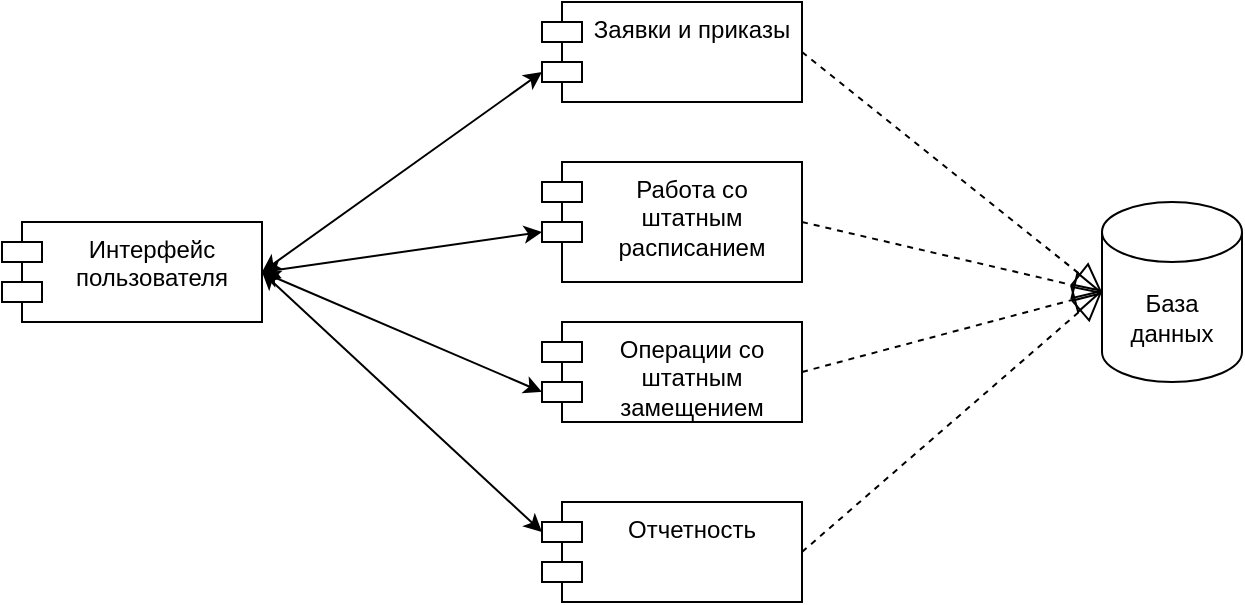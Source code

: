 <mxfile version="26.1.1">
  <diagram id="C5RBs43oDa-KdzZeNtuy" name="Page-1">
    <mxGraphModel dx="-604" dy="621" grid="0" gridSize="10" guides="1" tooltips="1" connect="1" arrows="1" fold="1" page="1" pageScale="1" pageWidth="827" pageHeight="1169" math="0" shadow="0">
      <root>
        <mxCell id="WIyWlLk6GJQsqaUBKTNV-0" />
        <mxCell id="WIyWlLk6GJQsqaUBKTNV-1" parent="WIyWlLk6GJQsqaUBKTNV-0" />
        <mxCell id="y0SBXqRVSPamngNbM7l0-0" value="Интерфейс пользователя" style="shape=module;align=left;spacingLeft=20;align=center;verticalAlign=top;whiteSpace=wrap;html=1;" parent="WIyWlLk6GJQsqaUBKTNV-1" vertex="1">
          <mxGeometry x="1748" y="270" width="130" height="50" as="geometry" />
        </mxCell>
        <mxCell id="btAW7ba0E4oTzcC_GD7c-0" value="Заявки и приказы" style="shape=module;align=left;spacingLeft=20;align=center;verticalAlign=top;whiteSpace=wrap;html=1;" parent="WIyWlLk6GJQsqaUBKTNV-1" vertex="1">
          <mxGeometry x="2018" y="160" width="130" height="50" as="geometry" />
        </mxCell>
        <mxCell id="btAW7ba0E4oTzcC_GD7c-1" value="Операции со штатным замещением&lt;div&gt;&lt;br&gt;&lt;/div&gt;" style="shape=module;align=left;spacingLeft=20;align=center;verticalAlign=top;whiteSpace=wrap;html=1;" parent="WIyWlLk6GJQsqaUBKTNV-1" vertex="1">
          <mxGeometry x="2018" y="320" width="130" height="50" as="geometry" />
        </mxCell>
        <mxCell id="btAW7ba0E4oTzcC_GD7c-2" value="Работа со штатным расписанием" style="shape=module;align=left;spacingLeft=20;align=center;verticalAlign=top;whiteSpace=wrap;html=1;" parent="WIyWlLk6GJQsqaUBKTNV-1" vertex="1">
          <mxGeometry x="2018" y="240" width="130" height="60" as="geometry" />
        </mxCell>
        <mxCell id="btAW7ba0E4oTzcC_GD7c-3" value="&lt;div&gt;Отчетность&lt;/div&gt;" style="shape=module;align=left;spacingLeft=20;align=center;verticalAlign=top;whiteSpace=wrap;html=1;" parent="WIyWlLk6GJQsqaUBKTNV-1" vertex="1">
          <mxGeometry x="2018" y="410" width="130" height="50" as="geometry" />
        </mxCell>
        <mxCell id="btAW7ba0E4oTzcC_GD7c-4" value="База данных" style="shape=cylinder3;whiteSpace=wrap;html=1;boundedLbl=1;backgroundOutline=1;size=15;" parent="WIyWlLk6GJQsqaUBKTNV-1" vertex="1">
          <mxGeometry x="2298" y="260" width="70" height="90" as="geometry" />
        </mxCell>
        <mxCell id="btAW7ba0E4oTzcC_GD7c-5" value="" style="endArrow=classic;startArrow=classic;html=1;rounded=0;exitX=1;exitY=0.5;exitDx=0;exitDy=0;entryX=0;entryY=0;entryDx=0;entryDy=35;entryPerimeter=0;" parent="WIyWlLk6GJQsqaUBKTNV-1" source="y0SBXqRVSPamngNbM7l0-0" target="btAW7ba0E4oTzcC_GD7c-0" edge="1">
          <mxGeometry width="50" height="50" relative="1" as="geometry">
            <mxPoint x="2098" y="250" as="sourcePoint" />
            <mxPoint x="2148" y="200" as="targetPoint" />
          </mxGeometry>
        </mxCell>
        <mxCell id="btAW7ba0E4oTzcC_GD7c-6" value="" style="endArrow=classic;startArrow=classic;html=1;rounded=0;exitX=1;exitY=0.5;exitDx=0;exitDy=0;entryX=0;entryY=0;entryDx=0;entryDy=35;entryPerimeter=0;" parent="WIyWlLk6GJQsqaUBKTNV-1" source="y0SBXqRVSPamngNbM7l0-0" target="btAW7ba0E4oTzcC_GD7c-2" edge="1">
          <mxGeometry width="50" height="50" relative="1" as="geometry">
            <mxPoint x="2098" y="250" as="sourcePoint" />
            <mxPoint x="2148" y="200" as="targetPoint" />
          </mxGeometry>
        </mxCell>
        <mxCell id="btAW7ba0E4oTzcC_GD7c-7" value="" style="endArrow=classic;startArrow=classic;html=1;rounded=0;exitX=1;exitY=0.5;exitDx=0;exitDy=0;entryX=0;entryY=0;entryDx=0;entryDy=35;entryPerimeter=0;" parent="WIyWlLk6GJQsqaUBKTNV-1" source="y0SBXqRVSPamngNbM7l0-0" target="btAW7ba0E4oTzcC_GD7c-1" edge="1">
          <mxGeometry width="50" height="50" relative="1" as="geometry">
            <mxPoint x="2098" y="250" as="sourcePoint" />
            <mxPoint x="2148" y="200" as="targetPoint" />
          </mxGeometry>
        </mxCell>
        <mxCell id="btAW7ba0E4oTzcC_GD7c-8" value="" style="endArrow=classic;startArrow=classic;html=1;rounded=0;exitX=1;exitY=0.5;exitDx=0;exitDy=0;entryX=0;entryY=0;entryDx=0;entryDy=15;entryPerimeter=0;" parent="WIyWlLk6GJQsqaUBKTNV-1" source="y0SBXqRVSPamngNbM7l0-0" target="btAW7ba0E4oTzcC_GD7c-3" edge="1">
          <mxGeometry width="50" height="50" relative="1" as="geometry">
            <mxPoint x="2098" y="250" as="sourcePoint" />
            <mxPoint x="2148" y="200" as="targetPoint" />
          </mxGeometry>
        </mxCell>
        <mxCell id="btAW7ba0E4oTzcC_GD7c-9" value="" style="endArrow=block;dashed=1;endFill=0;endSize=12;html=1;rounded=0;exitX=1;exitY=0.5;exitDx=0;exitDy=0;entryX=0;entryY=0.5;entryDx=0;entryDy=0;entryPerimeter=0;" parent="WIyWlLk6GJQsqaUBKTNV-1" source="btAW7ba0E4oTzcC_GD7c-0" target="btAW7ba0E4oTzcC_GD7c-4" edge="1">
          <mxGeometry width="160" relative="1" as="geometry">
            <mxPoint x="2038" y="220" as="sourcePoint" />
            <mxPoint x="2198" y="220" as="targetPoint" />
          </mxGeometry>
        </mxCell>
        <mxCell id="btAW7ba0E4oTzcC_GD7c-10" value="" style="endArrow=block;dashed=1;endFill=0;endSize=12;html=1;rounded=0;exitX=1;exitY=0.5;exitDx=0;exitDy=0;entryX=0;entryY=0.5;entryDx=0;entryDy=0;entryPerimeter=0;" parent="WIyWlLk6GJQsqaUBKTNV-1" source="btAW7ba0E4oTzcC_GD7c-2" target="btAW7ba0E4oTzcC_GD7c-4" edge="1">
          <mxGeometry width="160" relative="1" as="geometry">
            <mxPoint x="2038" y="220" as="sourcePoint" />
            <mxPoint x="2198" y="220" as="targetPoint" />
          </mxGeometry>
        </mxCell>
        <mxCell id="btAW7ba0E4oTzcC_GD7c-11" value="" style="endArrow=block;dashed=1;endFill=0;endSize=12;html=1;rounded=0;exitX=1;exitY=0.5;exitDx=0;exitDy=0;entryX=0;entryY=0.5;entryDx=0;entryDy=0;entryPerimeter=0;" parent="WIyWlLk6GJQsqaUBKTNV-1" source="btAW7ba0E4oTzcC_GD7c-1" target="btAW7ba0E4oTzcC_GD7c-4" edge="1">
          <mxGeometry width="160" relative="1" as="geometry">
            <mxPoint x="2038" y="220" as="sourcePoint" />
            <mxPoint x="2198" y="220" as="targetPoint" />
          </mxGeometry>
        </mxCell>
        <mxCell id="btAW7ba0E4oTzcC_GD7c-12" value="" style="endArrow=block;dashed=1;endFill=0;endSize=12;html=1;rounded=0;exitX=1;exitY=0.5;exitDx=0;exitDy=0;entryX=0;entryY=0.5;entryDx=0;entryDy=0;entryPerimeter=0;" parent="WIyWlLk6GJQsqaUBKTNV-1" source="btAW7ba0E4oTzcC_GD7c-3" target="btAW7ba0E4oTzcC_GD7c-4" edge="1">
          <mxGeometry width="160" relative="1" as="geometry">
            <mxPoint x="2038" y="220" as="sourcePoint" />
            <mxPoint x="2198" y="220" as="targetPoint" />
          </mxGeometry>
        </mxCell>
      </root>
    </mxGraphModel>
  </diagram>
</mxfile>
